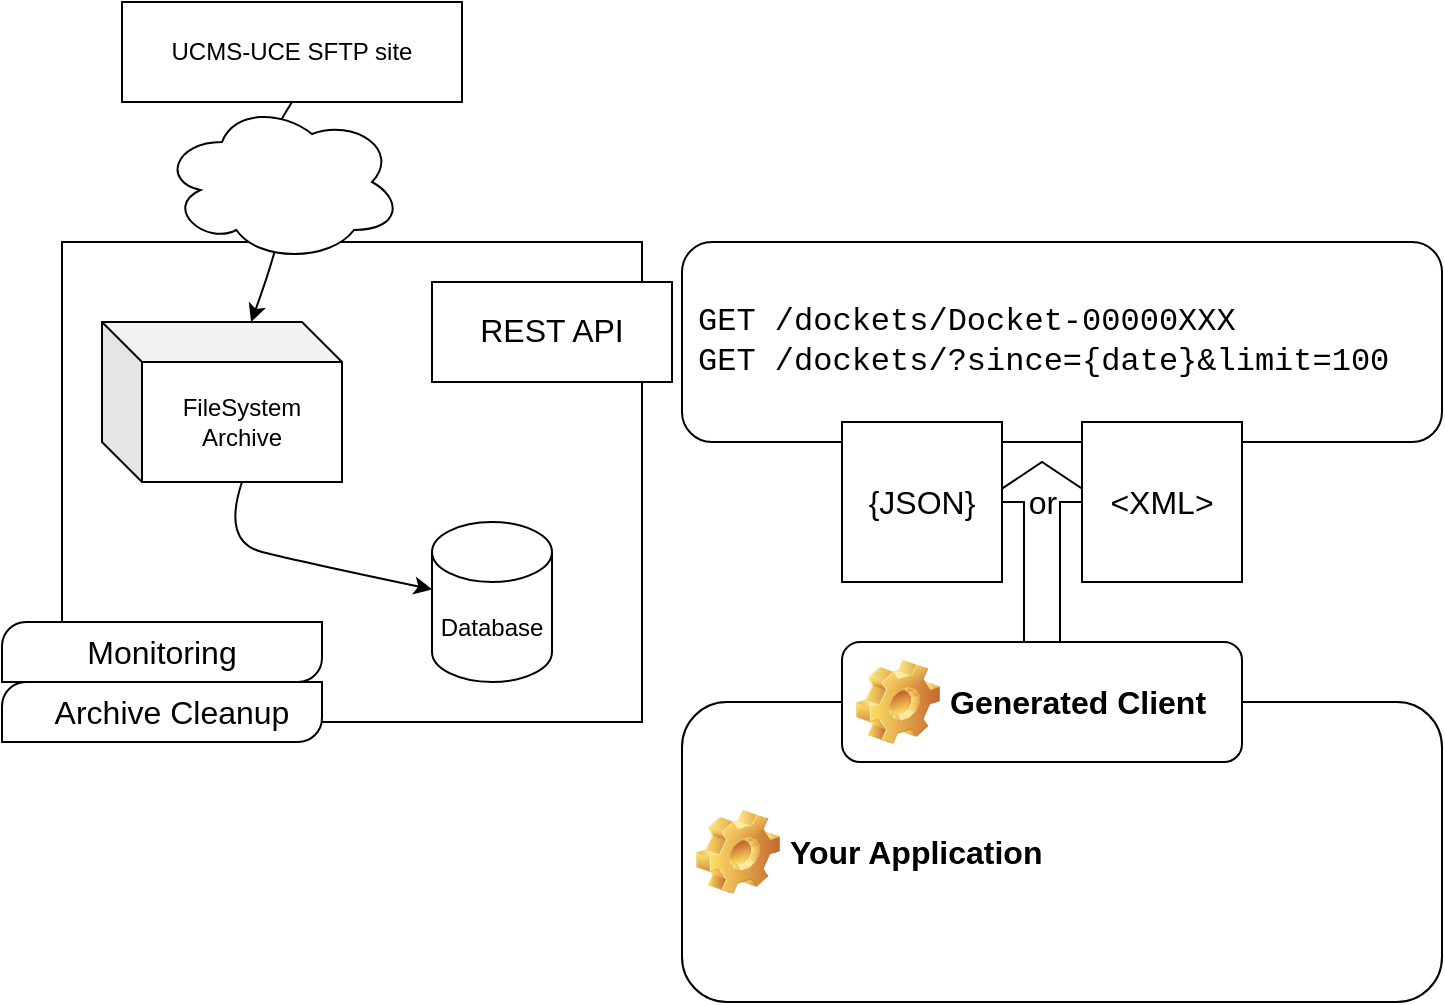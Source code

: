 <mxfile version="16.1.2" type="device"><diagram id="GH0x0I62-sXMq36S9RlL" name="Page-1"><mxGraphModel dx="1114" dy="876" grid="1" gridSize="10" guides="1" tooltips="1" connect="1" arrows="1" fold="1" page="1" pageScale="1" pageWidth="850" pageHeight="1100" math="0" shadow="0"><root><mxCell id="0"/><mxCell id="1" parent="0"/><mxCell id="iv7h6GiCjvZpJ_Ulo1Nq-39" value="" style="shape=singleArrow;direction=north;whiteSpace=wrap;html=1;fontFamily=Helvetica;fontSize=16;" vertex="1" parent="1"><mxGeometry x="560" y="490" width="60" height="100" as="geometry"/></mxCell><mxCell id="iv7h6GiCjvZpJ_Ulo1Nq-3" value="&lt;span&gt;UCMS-UCE SFTP site&lt;br&gt;&lt;/span&gt;" style="rounded=0;whiteSpace=wrap;html=1;" vertex="1" parent="1"><mxGeometry x="130" y="260" width="170" height="50" as="geometry"/></mxCell><mxCell id="iv7h6GiCjvZpJ_Ulo1Nq-4" value="&lt;span&gt;&lt;br&gt;&lt;/span&gt;" style="rounded=0;whiteSpace=wrap;html=1;" vertex="1" parent="1"><mxGeometry x="100" y="380" width="290" height="240" as="geometry"/></mxCell><mxCell id="iv7h6GiCjvZpJ_Ulo1Nq-5" value="Database" style="shape=cylinder3;whiteSpace=wrap;html=1;boundedLbl=1;backgroundOutline=1;size=15;" vertex="1" parent="1"><mxGeometry x="285" y="520" width="60" height="80" as="geometry"/></mxCell><mxCell id="iv7h6GiCjvZpJ_Ulo1Nq-10" value="FileSystem Archive" style="shape=cube;whiteSpace=wrap;html=1;boundedLbl=1;backgroundOutline=1;darkOpacity=0.05;darkOpacity2=0.1;" vertex="1" parent="1"><mxGeometry x="120" y="420" width="120" height="80" as="geometry"/></mxCell><mxCell id="iv7h6GiCjvZpJ_Ulo1Nq-12" value="" style="curved=1;endArrow=classic;html=1;rounded=0;startArrow=none;exitX=0;exitY=0;exitDx=70;exitDy=80;exitPerimeter=0;" edge="1" parent="1" source="iv7h6GiCjvZpJ_Ulo1Nq-10" target="iv7h6GiCjvZpJ_Ulo1Nq-5"><mxGeometry width="50" height="50" relative="1" as="geometry"><mxPoint x="200" y="230" as="sourcePoint"/><mxPoint x="217.273" y="430" as="targetPoint"/><Array as="points"><mxPoint x="180" y="530"/><mxPoint x="220" y="540"/></Array></mxGeometry></mxCell><mxCell id="iv7h6GiCjvZpJ_Ulo1Nq-16" value="&lt;font face=&quot;Helvetica&quot;&gt;REST API&lt;/font&gt;" style="rounded=0;whiteSpace=wrap;html=1;fontFamily=Courier New;fontSize=16;" vertex="1" parent="1"><mxGeometry x="285" y="400" width="120" height="50" as="geometry"/></mxCell><mxCell id="iv7h6GiCjvZpJ_Ulo1Nq-14" value="GET /dockets/Docket-00000XXX&lt;br style=&quot;font-size: 16px&quot;&gt;GET /dockets/?since={date}&amp;amp;limit=100" style="rounded=1;whiteSpace=wrap;html=1;align=left;spacingLeft=6;fontFamily=Courier New;fontSize=16;" vertex="1" parent="1"><mxGeometry x="410" y="380" width="380" height="100" as="geometry"/></mxCell><mxCell id="iv7h6GiCjvZpJ_Ulo1Nq-6" value="" style="curved=1;endArrow=classic;html=1;rounded=0;startArrow=none;exitX=0.5;exitY=1;exitDx=0;exitDy=0;" edge="1" parent="1" source="iv7h6GiCjvZpJ_Ulo1Nq-3" target="iv7h6GiCjvZpJ_Ulo1Nq-10"><mxGeometry width="50" height="50" relative="1" as="geometry"><mxPoint x="190" y="220" as="sourcePoint"/><mxPoint x="280" y="360" as="targetPoint"/><Array as="points"><mxPoint x="190" y="350"/><mxPoint x="220" y="350"/></Array></mxGeometry></mxCell><mxCell id="iv7h6GiCjvZpJ_Ulo1Nq-2" value="" style="ellipse;shape=cloud;whiteSpace=wrap;html=1;" vertex="1" parent="1"><mxGeometry x="150" y="310" width="120" height="80" as="geometry"/></mxCell><mxCell id="iv7h6GiCjvZpJ_Ulo1Nq-26" value="" style="verticalLabelPosition=bottom;verticalAlign=top;html=1;shape=mxgraph.basic.diag_round_rect;dx=6;fontFamily=Helvetica;fontSize=16;" vertex="1" parent="1"><mxGeometry x="70" y="570" width="160" height="30" as="geometry"/></mxCell><mxCell id="iv7h6GiCjvZpJ_Ulo1Nq-27" value="Monitoring" style="text;html=1;strokeColor=none;fillColor=none;align=center;verticalAlign=middle;whiteSpace=wrap;rounded=0;fontFamily=Helvetica;fontSize=16;" vertex="1" parent="1"><mxGeometry x="90" y="570" width="120" height="30" as="geometry"/></mxCell><mxCell id="iv7h6GiCjvZpJ_Ulo1Nq-28" value="" style="verticalLabelPosition=bottom;verticalAlign=top;html=1;shape=mxgraph.basic.diag_round_rect;dx=6;fontFamily=Helvetica;fontSize=16;" vertex="1" parent="1"><mxGeometry x="70" y="600" width="160" height="30" as="geometry"/></mxCell><mxCell id="iv7h6GiCjvZpJ_Ulo1Nq-29" value="Archive Cleanup" style="text;html=1;strokeColor=none;fillColor=none;align=center;verticalAlign=middle;whiteSpace=wrap;rounded=0;fontFamily=Helvetica;fontSize=16;" vertex="1" parent="1"><mxGeometry x="90" y="600" width="130" height="30" as="geometry"/></mxCell><mxCell id="iv7h6GiCjvZpJ_Ulo1Nq-34" value="{JSON}" style="whiteSpace=wrap;html=1;aspect=fixed;fontFamily=Helvetica;fontSize=16;" vertex="1" parent="1"><mxGeometry x="490" y="470" width="80" height="80" as="geometry"/></mxCell><mxCell id="iv7h6GiCjvZpJ_Ulo1Nq-35" value="&amp;lt;XML&amp;gt;" style="whiteSpace=wrap;html=1;aspect=fixed;fontFamily=Helvetica;fontSize=16;" vertex="1" parent="1"><mxGeometry x="610" y="470" width="80" height="80" as="geometry"/></mxCell><mxCell id="iv7h6GiCjvZpJ_Ulo1Nq-36" value="or" style="text;html=1;align=center;verticalAlign=middle;resizable=0;points=[];autosize=1;strokeColor=none;fillColor=none;fontSize=16;fontFamily=Helvetica;" vertex="1" parent="1"><mxGeometry x="575" y="500" width="30" height="20" as="geometry"/></mxCell><mxCell id="iv7h6GiCjvZpJ_Ulo1Nq-37" value="Your Application" style="label;whiteSpace=wrap;html=1;image=img/clipart/Gear_128x128.png;fontFamily=Helvetica;fontSize=16;" vertex="1" parent="1"><mxGeometry x="410" y="610" width="380" height="150" as="geometry"/></mxCell><mxCell id="iv7h6GiCjvZpJ_Ulo1Nq-38" value="Generated Client" style="label;whiteSpace=wrap;html=1;image=img/clipart/Gear_128x128.png;fontFamily=Helvetica;fontSize=16;" vertex="1" parent="1"><mxGeometry x="490" y="580" width="200" height="60" as="geometry"/></mxCell></root></mxGraphModel></diagram></mxfile>